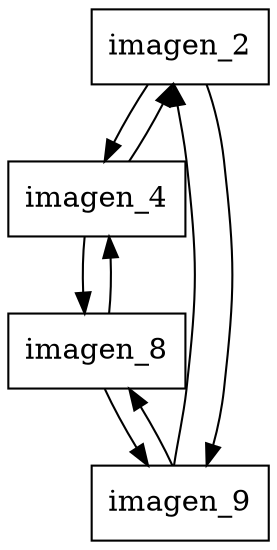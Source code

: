 digraph G {
	node [shape=record,width=.9,height=.5];
	Node2->Node4; 
	Node2->Node4[dir=back]; 
	Node4->Node8; 
	Node4->Node8[dir=back]; 
	Node8->Node9; 
	Node8->Node9[dir=back]; 
	Node9->Node2; 
	Node9->Node2[dir=back]; 

 	Node2[label = "imagen_2"] 

 	Node4[label = "imagen_4"] 

 	Node8[label = "imagen_8"] 

 	Node9[label = "imagen_9"] 
}
